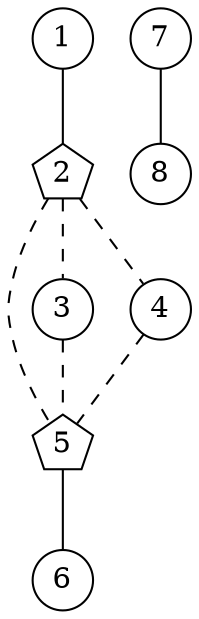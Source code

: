 graph circuit {
size="7.75,10.25";

node [shape=circle,fixedsize=true,width=0.4,height=0.4]
{ node [shape=pentagon] 2 5 }

1 -- 2
2 -- 3 -- 5 [style=dashed]
2 -- 4 -- 5 [style=dashed]
2 -- 5 [style=dashed]
5 -- 6

7 -- 8

//9 -- 10 -- 11

}
